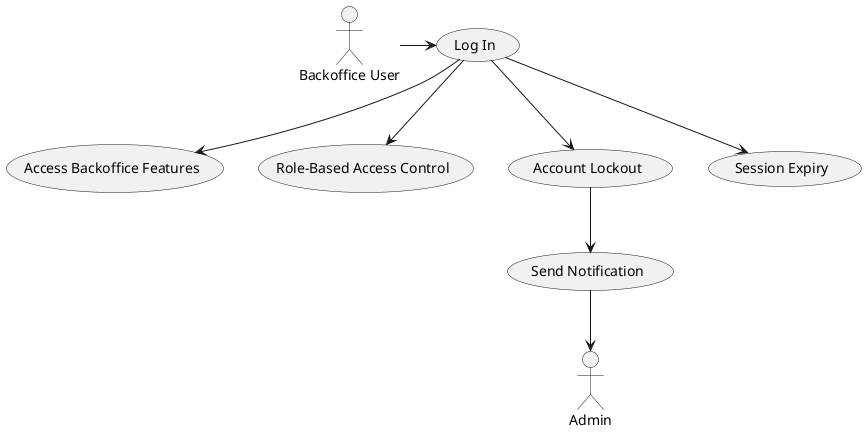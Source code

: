 @startuml

actor "Backoffice User" as User
actor "Admin" as Admin

usecase "Log In" as UC_LogIn
usecase "Access Backoffice Features" as UC_AccessFeatures
usecase "Role-Based Access Control" as UC_RBAC
usecase "Account Lockout" as UC_AccountLockout
usecase "Session Expiry" as UC_SessionExpiry
usecase "Send Notification" as UC_SendNotification

User -> UC_LogIn
UC_LogIn --> UC_AccessFeatures
UC_LogIn --> UC_RBAC
UC_LogIn --> UC_AccountLockout
UC_LogIn --> UC_SessionExpiry
UC_AccountLockout --> UC_SendNotification
UC_SendNotification --> Admin

@enduml